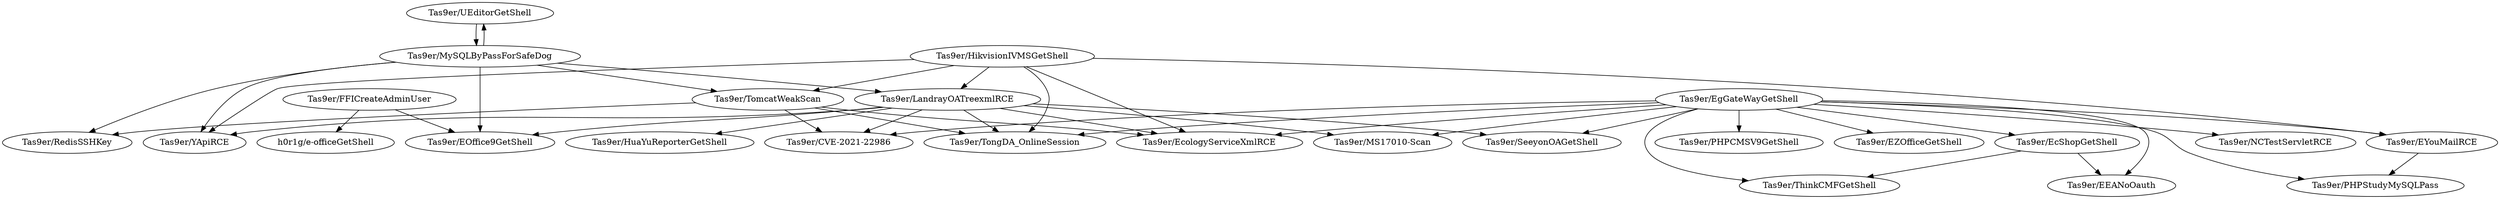 digraph G {
"Tas9er/UEditorGetShell" -> "Tas9er/MySQLByPassForSafeDog"
"Tas9er/EYouMailRCE" -> "Tas9er/PHPStudyMySQLPass"
"Tas9er/EgGateWayGetShell" -> "Tas9er/PHPStudyMySQLPass"
"Tas9er/EgGateWayGetShell" -> "Tas9er/EYouMailRCE"
"Tas9er/EgGateWayGetShell" -> "Tas9er/ThinkCMFGetShell"
"Tas9er/EgGateWayGetShell" -> "Tas9er/EEANoOauth"
"Tas9er/EgGateWayGetShell" -> "Tas9er/TongDA_OnlineSession"
"Tas9er/EgGateWayGetShell" -> "Tas9er/SeeyonOAGetShell"
"Tas9er/EgGateWayGetShell" -> "Tas9er/NCTestServletRCE"
"Tas9er/EgGateWayGetShell" -> "Tas9er/EcShopGetShell"
"Tas9er/EgGateWayGetShell" -> "Tas9er/PHPCMSV9GetShell"
"Tas9er/EgGateWayGetShell" -> "Tas9er/CVE-2021-22986"
"Tas9er/EgGateWayGetShell" -> "Tas9er/EcologyServiceXmlRCE"
"Tas9er/EgGateWayGetShell" -> "Tas9er/EZOfficeGetShell"
"Tas9er/EgGateWayGetShell" -> "Tas9er/MS17010-Scan"
"Tas9er/EcShopGetShell" -> "Tas9er/ThinkCMFGetShell"
"Tas9er/EcShopGetShell" -> "Tas9er/EEANoOauth"
"Tas9er/MySQLByPassForSafeDog" -> "Tas9er/TomcatWeakScan"
"Tas9er/MySQLByPassForSafeDog" -> "Tas9er/LandrayOATreexmlRCE"
"Tas9er/MySQLByPassForSafeDog" -> "Tas9er/UEditorGetShell"
"Tas9er/MySQLByPassForSafeDog" -> "Tas9er/EOffice9GetShell"
"Tas9er/MySQLByPassForSafeDog" -> "Tas9er/RedisSSHKey"
"Tas9er/MySQLByPassForSafeDog" -> "Tas9er/YApiRCE"
"Tas9er/TomcatWeakScan" -> "Tas9er/EcologyServiceXmlRCE"
"Tas9er/TomcatWeakScan" -> "Tas9er/TongDA_OnlineSession"
"Tas9er/TomcatWeakScan" -> "Tas9er/CVE-2021-22986"
"Tas9er/TomcatWeakScan" -> "Tas9er/RedisSSHKey"
"Tas9er/LandrayOATreexmlRCE" -> "Tas9er/EOffice9GetShell"
"Tas9er/LandrayOATreexmlRCE" -> "Tas9er/HuaYuReporterGetShell"
"Tas9er/LandrayOATreexmlRCE" -> "Tas9er/TongDA_OnlineSession"
"Tas9er/LandrayOATreexmlRCE" -> "Tas9er/YApiRCE"
"Tas9er/LandrayOATreexmlRCE" -> "Tas9er/CVE-2021-22986"
"Tas9er/LandrayOATreexmlRCE" -> "Tas9er/EcologyServiceXmlRCE"
"Tas9er/LandrayOATreexmlRCE" -> "Tas9er/MS17010-Scan"
"Tas9er/LandrayOATreexmlRCE" -> "Tas9er/SeeyonOAGetShell"
"Tas9er/HikvisionIVMSGetShell" -> "Tas9er/TongDA_OnlineSession"
"Tas9er/HikvisionIVMSGetShell" -> "Tas9er/EcologyServiceXmlRCE"
"Tas9er/HikvisionIVMSGetShell" -> "Tas9er/TomcatWeakScan"
"Tas9er/HikvisionIVMSGetShell" -> "Tas9er/LandrayOATreexmlRCE"
"Tas9er/HikvisionIVMSGetShell" -> "Tas9er/YApiRCE"
"Tas9er/HikvisionIVMSGetShell" -> "Tas9er/EYouMailRCE"
"Tas9er/FFICreateAdminUser" -> "Tas9er/EOffice9GetShell"
"Tas9er/FFICreateAdminUser" -> "h0r1g/e-officeGetShell"
"Tas9er/UEditorGetShell" ["l"="-0.606,45.056"]
"Tas9er/MySQLByPassForSafeDog" ["l"="-0.588,45.039"]
"Tas9er/EYouMailRCE" ["l"="-0.54,44.996"]
"Tas9er/PHPStudyMySQLPass" ["l"="-0.54,44.984"]
"Tas9er/EgGateWayGetShell" ["l"="-0.564,44.983"]
"Tas9er/ThinkCMFGetShell" ["l"="-0.587,44.976"]
"Tas9er/EEANoOauth" ["l"="-0.567,44.97"]
"Tas9er/TongDA_OnlineSession" ["l"="-0.558,45.003"]
"Tas9er/SeeyonOAGetShell" ["l"="-0.591,44.994"]
"Tas9er/NCTestServletRCE" ["l"="-0.564,44.961"]
"Tas9er/EcShopGetShell" ["l"="-0.581,44.967"]
"Tas9er/PHPCMSV9GetShell" ["l"="-0.538,44.974"]
"Tas9er/CVE-2021-22986" ["l"="-0.577,45.002"]
"Tas9er/EcologyServiceXmlRCE" ["l"="-0.567,45.005"]
"Tas9er/EZOfficeGetShell" ["l"="-0.548,44.965"]
"Tas9er/MS17010-Scan" ["l"="-0.577,44.994"]
"Tas9er/TomcatWeakScan" ["l"="-0.57,45.02"]
"Tas9er/LandrayOATreexmlRCE" ["l"="-0.581,45.014"]
"Tas9er/EOffice9GetShell" ["l"="-0.565,45.041"]
"Tas9er/RedisSSHKey" ["l"="-0.596,45.026"]
"Tas9er/YApiRCE" ["l"="-0.564,45.029"]
"Tas9er/HuaYuReporterGetShell" ["l"="-0.609,45.01"]
"Tas9er/HikvisionIVMSGetShell" ["l"="-0.55,45.015"]
"Tas9er/FFICreateAdminUser" ["l"="-0.548,45.058"]
"h0r1g/e-officeGetShell" ["l"="-0.537,45.07"]
}